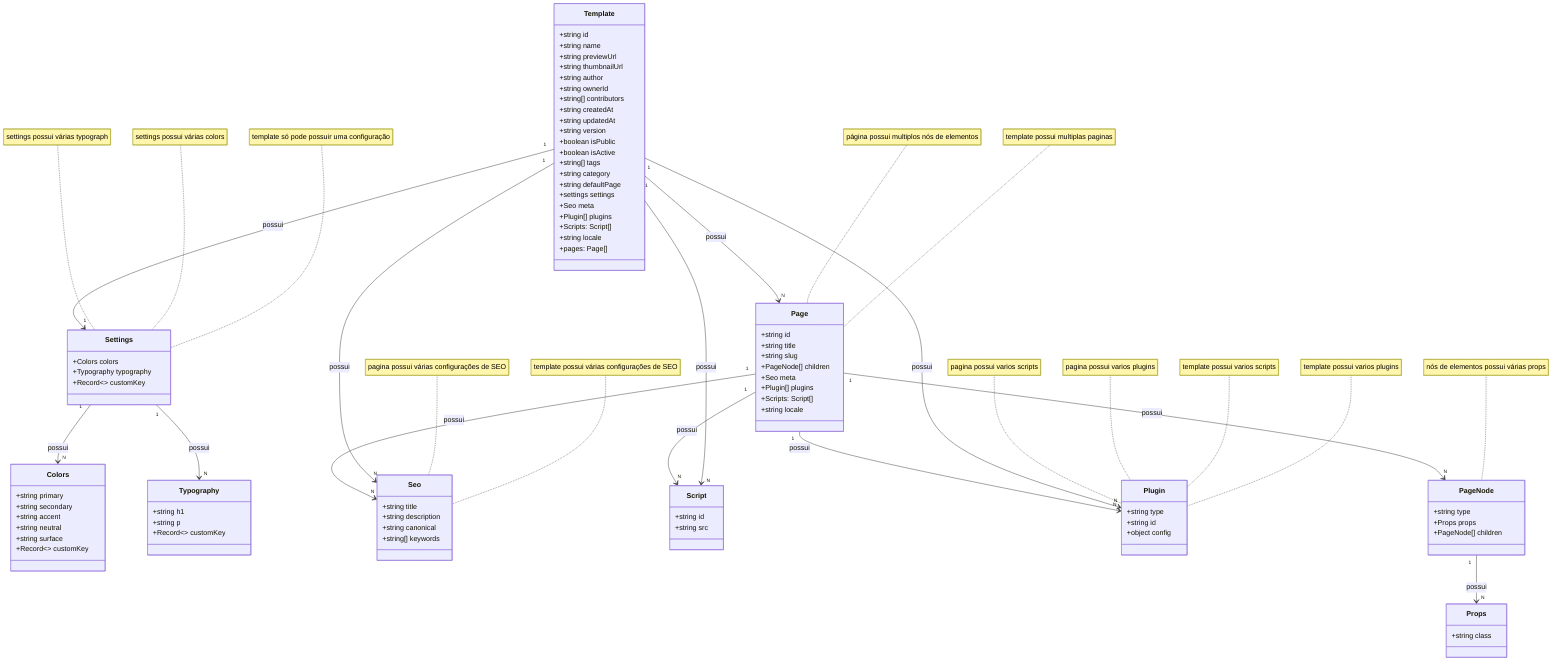 classDiagram
    class Template {
      +string id
      +string name
      +string previewUrl
      +string thumbnailUrl
      +string author
      +string ownerId
      +string[] contributors
      +string createdAt
      +string updatedAt
      +string version
      +boolean isPublic
      +boolean isActive
      +string[] tags
      +string category
      +string defaultPage
      +settings settings
      +Seo meta
      +Plugin[] plugins
      +Scripts: Script[]
      +string locale
      +pages: Page[]
    }

    class Settings {
      +Colors colors
      +Typography typography
      +Record<> customKey
    }

    class Colors {
      +string primary
      +string secondary
      +string accent
      +string neutral
      +string surface
      +Record<> customKey
    }

    class Typography {
      +string h1
      +string p
      +Record<> customKey
    }

    class Page {
      +string id
      +string title
      +string slug
      +PageNode[] children
      +Seo meta
      +Plugin[] plugins
      +Scripts: Script[]
      +string locale
    }

    class Seo {
     +string title
     +string description
     +string canonical
     +string[] keywords
    }

    class Script {
     +string id
     +string src
    }

    class Plugin {
     +string type
     +string id
     +object config
    }  

    class PageNode {
     +string type
     +Props props
     +PageNode[] children
    }

    class Props {
     +string class
    }

    %% Relationships
    Template "1" --> "1" Settings : possui 
    note for Settings "template só pode possuir uma configuração"
    
    Settings "1" --> "N" Colors : possui 
    note for Settings "settings possui várias colors"

    Settings "1" --> "N" Typography : possui 
    note for Settings "settings possui várias typograph"
    
    Template "1" --> "N" Page : possui
    note for Page "template possui multiplas paginas"

    Template "1" --> "N" Plugin : possui
    note for Plugin "template possui varios plugins" 

    Template "1" --> "N" Script : possui
    note for Plugin "template possui varios scripts"  

    Template "1" --> "N" Seo : possui
    note for Seo "template possui várias configurações de SEO" 
   
    Page "1" --> "N" Plugin : possui
    note for Plugin "pagina possui varios plugins" 

    Page "1" --> "N" Script : possui
    note for Plugin "pagina possui varios scripts"  

    Page "1" --> "N" Seo : possui
    note for Seo "pagina possui várias configurações de SEO" 

    Page "1" --> "N" PageNode : possui
    note for Page "página possui multiplos nós de elementos"   

    PageNode "1" --> "N" Props : possui
    note for PageNode "nós de elementos possui várias props"